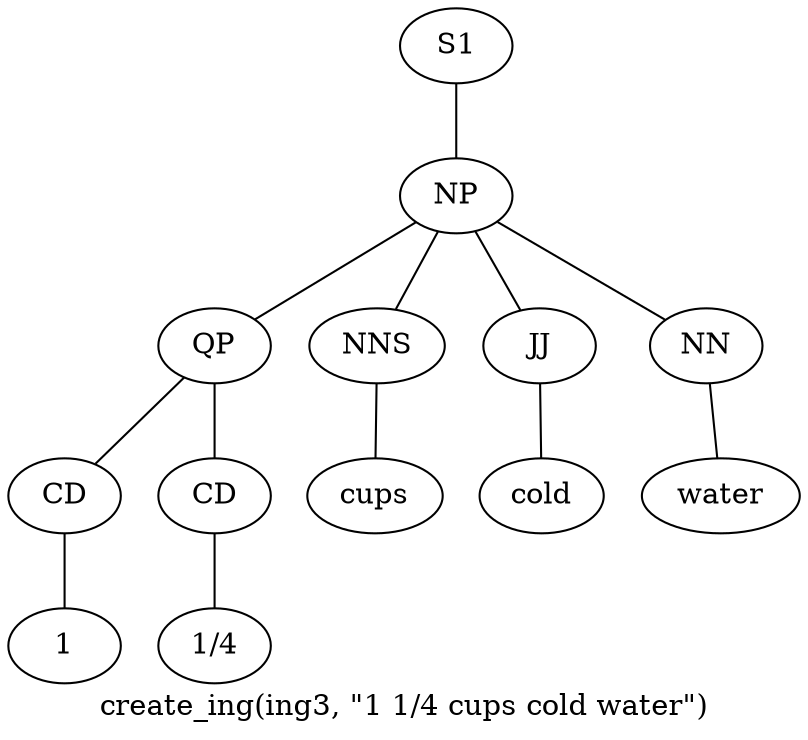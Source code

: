 graph SyntaxGraph {
	label = "create_ing(ing3, \"1 1/4 cups cold water\")";
	Node0 [label="S1"];
	Node1 [label="NP"];
	Node2 [label="QP"];
	Node3 [label="CD"];
	Node4 [label="1"];
	Node5 [label="CD"];
	Node6 [label="1/4"];
	Node7 [label="NNS"];
	Node8 [label="cups"];
	Node9 [label="JJ"];
	Node10 [label="cold"];
	Node11 [label="NN"];
	Node12 [label="water"];

	Node0 -- Node1;
	Node1 -- Node2;
	Node1 -- Node7;
	Node1 -- Node9;
	Node1 -- Node11;
	Node2 -- Node3;
	Node2 -- Node5;
	Node3 -- Node4;
	Node5 -- Node6;
	Node7 -- Node8;
	Node9 -- Node10;
	Node11 -- Node12;
}